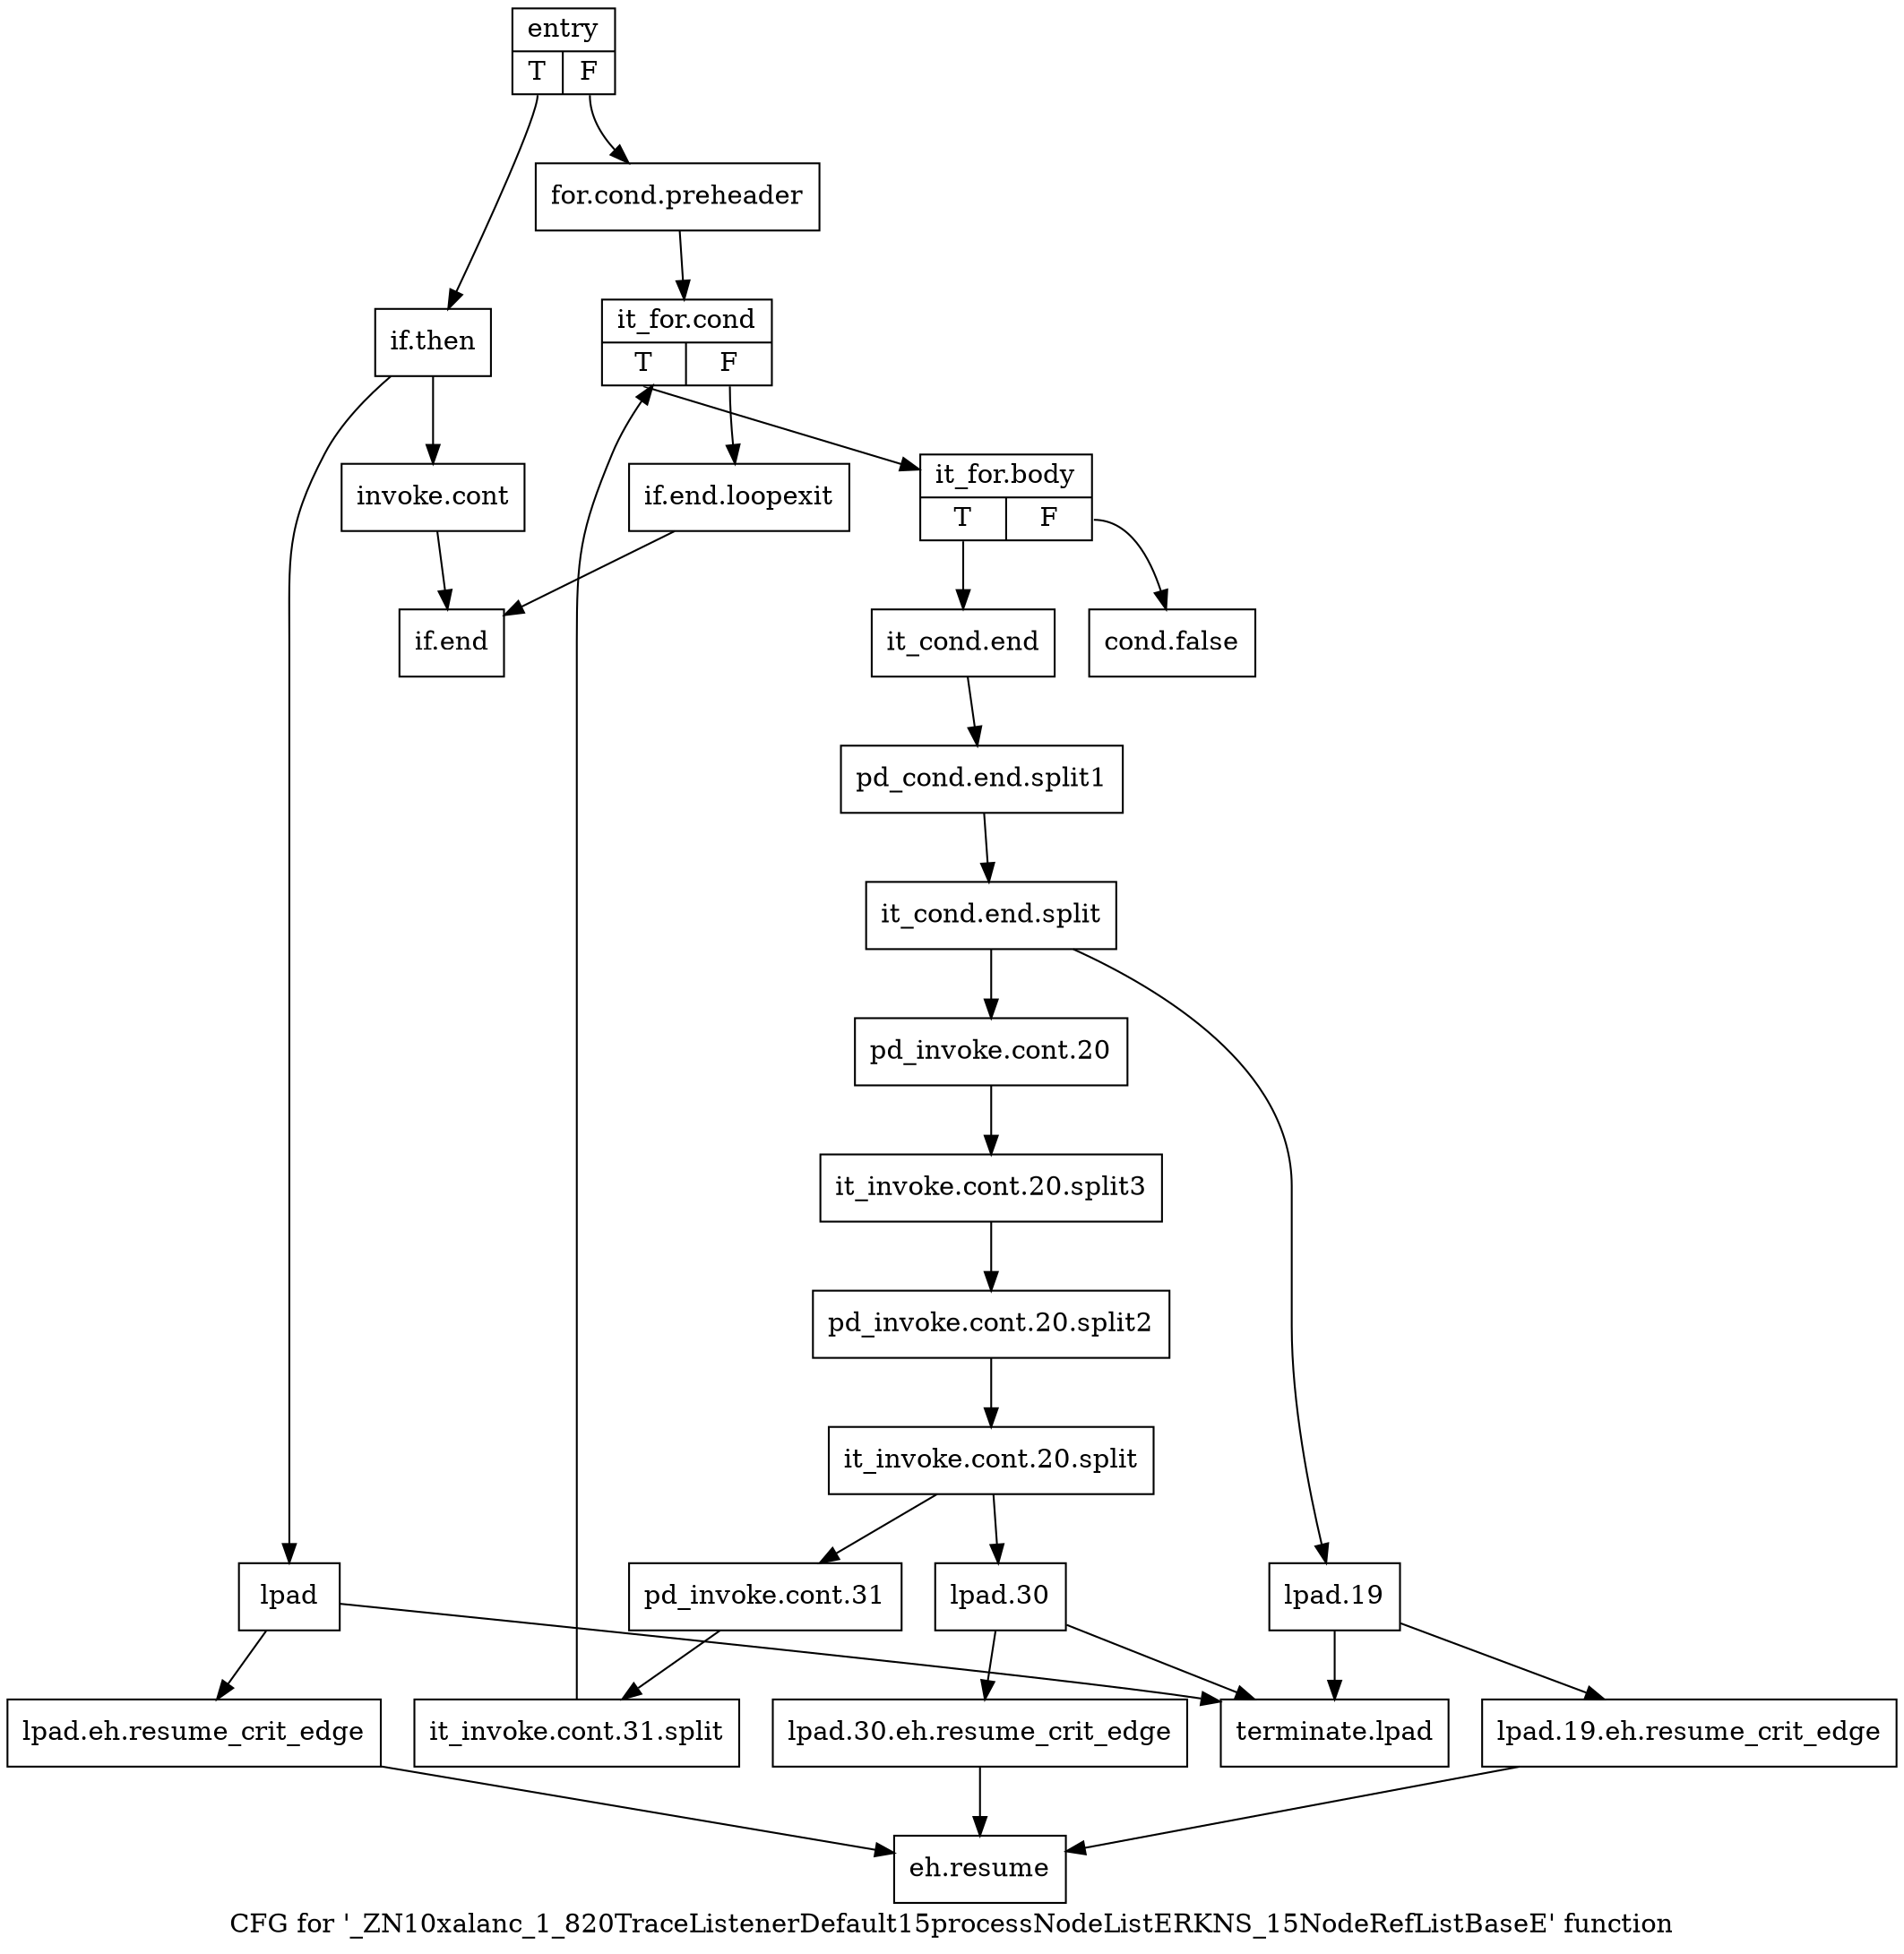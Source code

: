 digraph "CFG for '_ZN10xalanc_1_820TraceListenerDefault15processNodeListERKNS_15NodeRefListBaseE' function" {
	label="CFG for '_ZN10xalanc_1_820TraceListenerDefault15processNodeListERKNS_15NodeRefListBaseE' function";

	Node0x82dda70 [shape=record,label="{entry|{<s0>T|<s1>F}}"];
	Node0x82dda70:s0 -> Node0x82ddb10;
	Node0x82dda70:s1 -> Node0x82ddac0;
	Node0x82ddac0 [shape=record,label="{for.cond.preheader}"];
	Node0x82ddac0 -> Node0x82de490;
	Node0x82ddb10 [shape=record,label="{if.then}"];
	Node0x82ddb10 -> Node0x82ddb60;
	Node0x82ddb10 -> Node0x82ddbb0;
	Node0x82ddb60 [shape=record,label="{invoke.cont}"];
	Node0x82ddb60 -> Node0x82de800;
	Node0x82ddbb0 [shape=record,label="{lpad}"];
	Node0x82ddbb0 -> Node0x82de440;
	Node0x82ddbb0 -> Node0x82de8a0;
	Node0x82de440 [shape=record,label="{lpad.eh.resume_crit_edge}"];
	Node0x82de440 -> Node0x82de850;
	Node0x82de490 [shape=record,label="{it_for.cond|{<s0>T|<s1>F}}"];
	Node0x82de490:s0 -> Node0x82de4e0;
	Node0x82de490:s1 -> Node0x82de7b0;
	Node0x82de4e0 [shape=record,label="{it_for.body|{<s0>T|<s1>F}}"];
	Node0x82de4e0:s0 -> Node0x82de580;
	Node0x82de4e0:s1 -> Node0x82de530;
	Node0x82de530 [shape=record,label="{cond.false}"];
	Node0x82de580 [shape=record,label="{it_cond.end}"];
	Node0x82de580 -> Node0xc615f40;
	Node0xc615f40 [shape=record,label="{pd_cond.end.split1}"];
	Node0xc615f40 -> Node0xc616120;
	Node0xc616120 [shape=record,label="{it_cond.end.split}"];
	Node0xc616120 -> Node0x82de5d0;
	Node0xc616120 -> Node0x82de670;
	Node0x82de5d0 [shape=record,label="{pd_invoke.cont.20}"];
	Node0x82de5d0 -> Node0xc615d10;
	Node0xc615d10 [shape=record,label="{it_invoke.cont.20.split3}"];
	Node0xc615d10 -> Node0xc615e50;
	Node0xc615e50 [shape=record,label="{pd_invoke.cont.20.split2}"];
	Node0xc615e50 -> Node0xc615c70;
	Node0xc615c70 [shape=record,label="{it_invoke.cont.20.split}"];
	Node0xc615c70 -> Node0x82de620;
	Node0xc615c70 -> Node0x82de710;
	Node0x82de620 [shape=record,label="{pd_invoke.cont.31}"];
	Node0x82de620 -> Node0xc615c20;
	Node0xc615c20 [shape=record,label="{it_invoke.cont.31.split}"];
	Node0xc615c20 -> Node0x82de490;
	Node0x82de670 [shape=record,label="{lpad.19}"];
	Node0x82de670 -> Node0x82de6c0;
	Node0x82de670 -> Node0x82de8a0;
	Node0x82de6c0 [shape=record,label="{lpad.19.eh.resume_crit_edge}"];
	Node0x82de6c0 -> Node0x82de850;
	Node0x82de710 [shape=record,label="{lpad.30}"];
	Node0x82de710 -> Node0x82de760;
	Node0x82de710 -> Node0x82de8a0;
	Node0x82de760 [shape=record,label="{lpad.30.eh.resume_crit_edge}"];
	Node0x82de760 -> Node0x82de850;
	Node0x82de7b0 [shape=record,label="{if.end.loopexit}"];
	Node0x82de7b0 -> Node0x82de800;
	Node0x82de800 [shape=record,label="{if.end}"];
	Node0x82de850 [shape=record,label="{eh.resume}"];
	Node0x82de8a0 [shape=record,label="{terminate.lpad}"];
}
